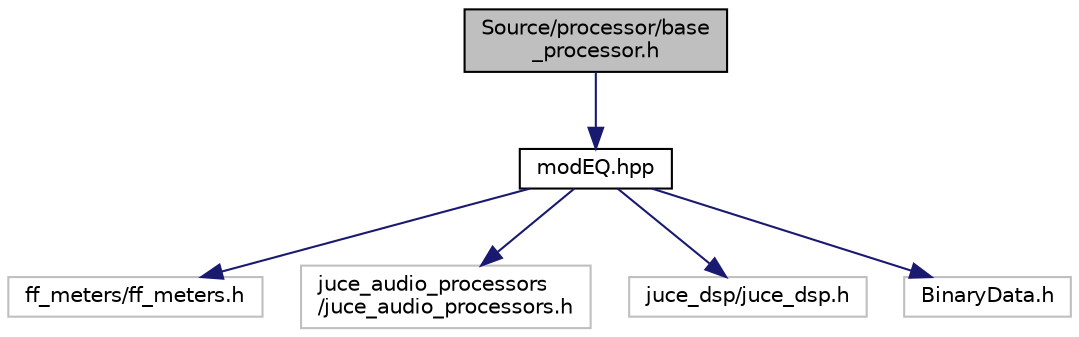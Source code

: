 digraph "Source/processor/base_processor.h"
{
  edge [fontname="Helvetica",fontsize="10",labelfontname="Helvetica",labelfontsize="10"];
  node [fontname="Helvetica",fontsize="10",shape=record];
  Node0 [label="Source/processor/base\l_processor.h",height=0.2,width=0.4,color="black", fillcolor="grey75", style="filled", fontcolor="black"];
  Node0 -> Node1 [color="midnightblue",fontsize="10",style="solid",fontname="Helvetica"];
  Node1 [label="modEQ.hpp",height=0.2,width=0.4,color="black", fillcolor="white", style="filled",URL="$modEQ_8hpp.html"];
  Node1 -> Node2 [color="midnightblue",fontsize="10",style="solid",fontname="Helvetica"];
  Node2 [label="ff_meters/ff_meters.h",height=0.2,width=0.4,color="grey75", fillcolor="white", style="filled"];
  Node1 -> Node3 [color="midnightblue",fontsize="10",style="solid",fontname="Helvetica"];
  Node3 [label="juce_audio_processors\l/juce_audio_processors.h",height=0.2,width=0.4,color="grey75", fillcolor="white", style="filled"];
  Node1 -> Node4 [color="midnightblue",fontsize="10",style="solid",fontname="Helvetica"];
  Node4 [label="juce_dsp/juce_dsp.h",height=0.2,width=0.4,color="grey75", fillcolor="white", style="filled"];
  Node1 -> Node5 [color="midnightblue",fontsize="10",style="solid",fontname="Helvetica"];
  Node5 [label="BinaryData.h",height=0.2,width=0.4,color="grey75", fillcolor="white", style="filled"];
}
